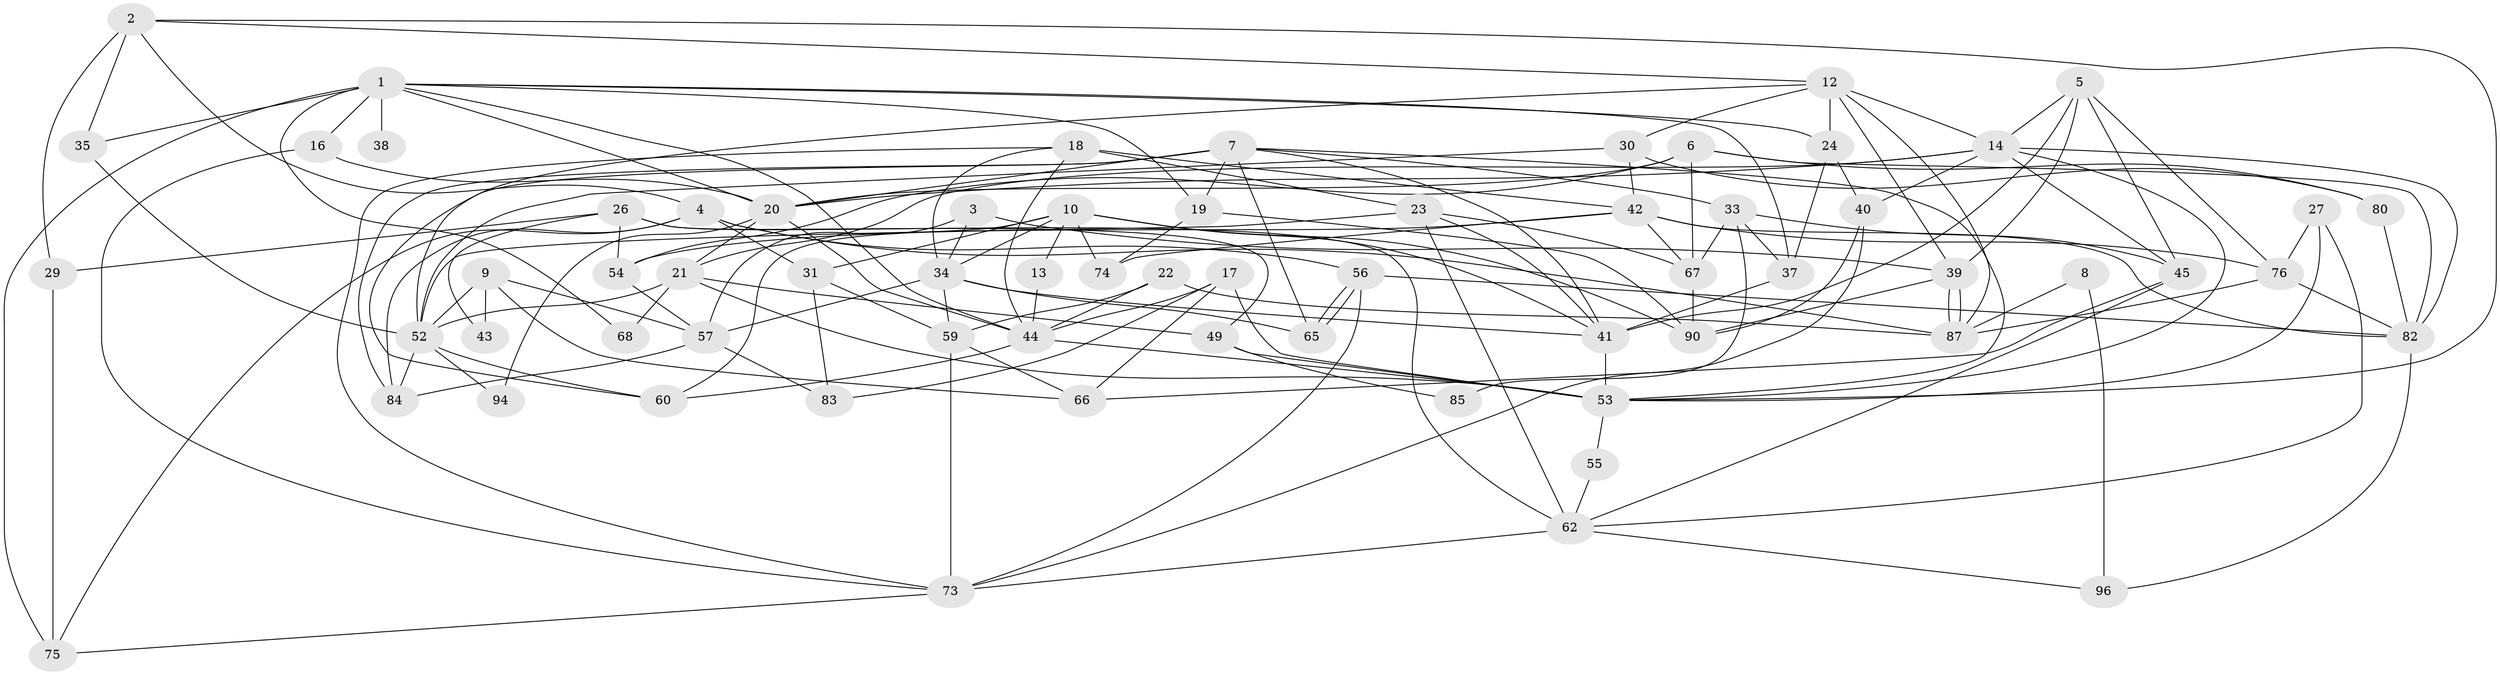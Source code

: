 // original degree distribution, {7: 0.029411764705882353, 4: 0.35294117647058826, 3: 0.23529411764705882, 5: 0.16666666666666666, 6: 0.08823529411764706, 2: 0.11764705882352941, 8: 0.00980392156862745}
// Generated by graph-tools (version 1.1) at 2025/41/03/06/25 10:41:53]
// undirected, 66 vertices, 159 edges
graph export_dot {
graph [start="1"]
  node [color=gray90,style=filled];
  1 [super="+63"];
  2 [super="+47"];
  3;
  4 [super="+15"];
  5 [super="+11"];
  6 [super="+25"];
  7 [super="+46"];
  8;
  9;
  10 [super="+92"];
  12 [super="+58"];
  13;
  14 [super="+28"];
  16;
  17;
  18 [super="+91"];
  19 [super="+48"];
  20 [super="+72"];
  21 [super="+32"];
  22;
  23 [super="+81"];
  24;
  26 [super="+88"];
  27;
  29 [super="+102"];
  30;
  31 [super="+50"];
  33 [super="+61"];
  34 [super="+36"];
  35;
  37;
  38;
  39 [super="+99"];
  40 [super="+51"];
  41 [super="+78"];
  42 [super="+71"];
  43;
  44 [super="+86"];
  45 [super="+69"];
  49;
  52 [super="+97"];
  53 [super="+95"];
  54;
  55;
  56 [super="+70"];
  57 [super="+98"];
  59 [super="+79"];
  60;
  62 [super="+64"];
  65;
  66;
  67;
  68;
  73 [super="+77"];
  74;
  75 [super="+89"];
  76 [super="+93"];
  80;
  82 [super="+101"];
  83;
  84;
  85;
  87 [super="+100"];
  90;
  94;
  96;
  1 -- 37;
  1 -- 35;
  1 -- 20;
  1 -- 24;
  1 -- 38 [weight=2];
  1 -- 16;
  1 -- 68;
  1 -- 75 [weight=2];
  1 -- 44;
  1 -- 19;
  2 -- 12;
  2 -- 35 [weight=2];
  2 -- 53 [weight=2];
  2 -- 4;
  2 -- 29;
  3 -- 39;
  3 -- 57;
  3 -- 34;
  4 -- 31;
  4 -- 75;
  4 -- 87;
  4 -- 84;
  4 -- 56;
  5 -- 14;
  5 -- 41;
  5 -- 45;
  5 -- 39;
  5 -- 76;
  6 -- 67;
  6 -- 82;
  6 -- 80;
  6 -- 54;
  6 -- 20;
  7 -- 20;
  7 -- 19;
  7 -- 33;
  7 -- 60;
  7 -- 84;
  7 -- 65;
  7 -- 53;
  7 -- 41;
  8 -- 96;
  8 -- 87;
  9 -- 66;
  9 -- 43;
  9 -- 52;
  9 -- 57;
  10 -- 60;
  10 -- 13;
  10 -- 34;
  10 -- 41;
  10 -- 31;
  10 -- 74;
  10 -- 90;
  12 -- 24;
  12 -- 30;
  12 -- 14;
  12 -- 87;
  12 -- 52;
  12 -- 39;
  13 -- 44;
  14 -- 82;
  14 -- 21;
  14 -- 53;
  14 -- 45;
  14 -- 20;
  14 -- 40;
  16 -- 20;
  16 -- 73;
  17 -- 83;
  17 -- 53;
  17 -- 66;
  17 -- 44;
  18 -- 44;
  18 -- 23 [weight=2];
  18 -- 42;
  18 -- 73;
  18 -- 34;
  19 -- 74;
  19 -- 90;
  20 -- 94;
  20 -- 21;
  20 -- 44;
  21 -- 52;
  21 -- 49;
  21 -- 53;
  21 -- 68;
  22 -- 87;
  22 -- 59;
  22 -- 44;
  23 -- 67;
  23 -- 62;
  23 -- 41;
  23 -- 52;
  24 -- 40;
  24 -- 37;
  26 -- 62 [weight=2];
  26 -- 49;
  26 -- 54;
  26 -- 43;
  26 -- 29;
  27 -- 53;
  27 -- 76;
  27 -- 62;
  29 -- 75;
  30 -- 52 [weight=2];
  30 -- 42;
  30 -- 80;
  31 -- 59;
  31 -- 83;
  33 -- 37;
  33 -- 67;
  33 -- 85;
  33 -- 45;
  34 -- 65;
  34 -- 57;
  34 -- 59;
  34 -- 41;
  35 -- 52;
  37 -- 41;
  39 -- 87;
  39 -- 87;
  39 -- 90;
  40 -- 90;
  40 -- 73;
  41 -- 53;
  42 -- 54;
  42 -- 74;
  42 -- 82;
  42 -- 67;
  42 -- 76;
  44 -- 60;
  44 -- 53;
  45 -- 62;
  45 -- 66;
  49 -- 85;
  49 -- 53;
  52 -- 94;
  52 -- 84;
  52 -- 60;
  53 -- 55;
  54 -- 57;
  55 -- 62;
  56 -- 65 [weight=2];
  56 -- 65;
  56 -- 82;
  56 -- 73;
  57 -- 83;
  57 -- 84;
  59 -- 73;
  59 -- 66;
  62 -- 73;
  62 -- 96;
  67 -- 90;
  73 -- 75;
  76 -- 87;
  76 -- 82;
  80 -- 82;
  82 -- 96;
}
